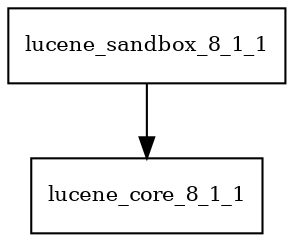 digraph lucene_sandbox_8_1_1_dependencies {
  node [shape = box, fontsize=10.0];
  lucene_sandbox_8_1_1 -> lucene_core_8_1_1;
}
